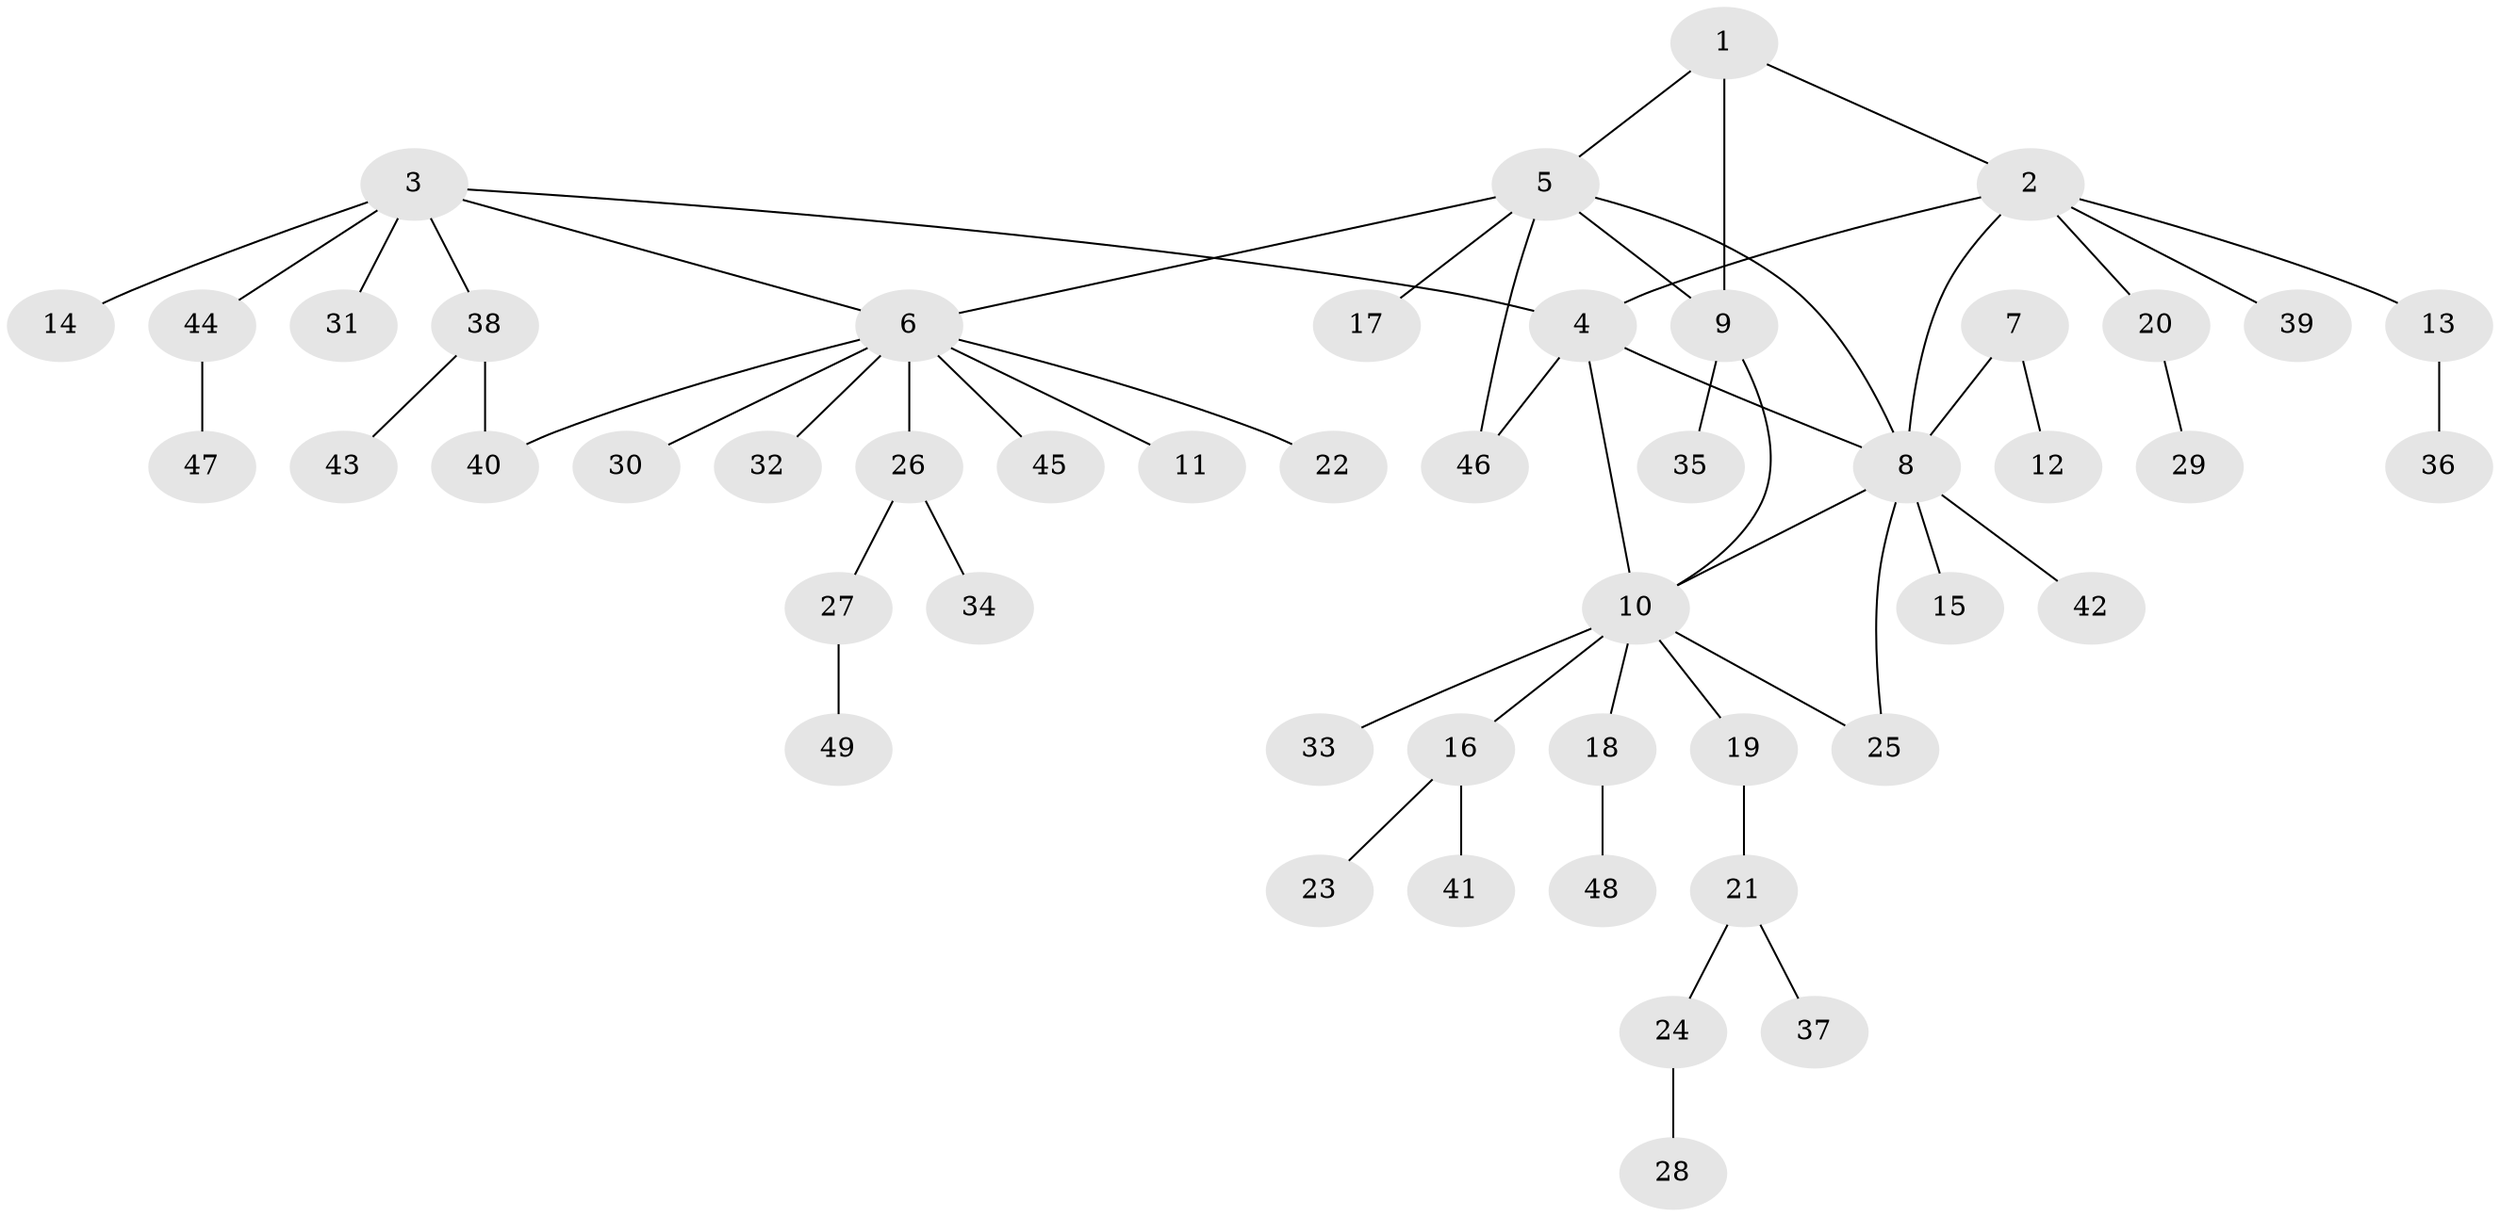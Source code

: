 // coarse degree distribution, {5: 0.08333333333333333, 8: 0.041666666666666664, 7: 0.041666666666666664, 1: 0.625, 3: 0.08333333333333333, 6: 0.041666666666666664, 2: 0.08333333333333333}
// Generated by graph-tools (version 1.1) at 2025/19/03/04/25 18:19:31]
// undirected, 49 vertices, 57 edges
graph export_dot {
graph [start="1"]
  node [color=gray90,style=filled];
  1;
  2;
  3;
  4;
  5;
  6;
  7;
  8;
  9;
  10;
  11;
  12;
  13;
  14;
  15;
  16;
  17;
  18;
  19;
  20;
  21;
  22;
  23;
  24;
  25;
  26;
  27;
  28;
  29;
  30;
  31;
  32;
  33;
  34;
  35;
  36;
  37;
  38;
  39;
  40;
  41;
  42;
  43;
  44;
  45;
  46;
  47;
  48;
  49;
  1 -- 2;
  1 -- 5;
  1 -- 9;
  2 -- 4;
  2 -- 8;
  2 -- 13;
  2 -- 20;
  2 -- 39;
  3 -- 4;
  3 -- 6;
  3 -- 14;
  3 -- 31;
  3 -- 38;
  3 -- 44;
  4 -- 8;
  4 -- 10;
  4 -- 46;
  5 -- 6;
  5 -- 8;
  5 -- 9;
  5 -- 17;
  5 -- 46;
  6 -- 11;
  6 -- 22;
  6 -- 26;
  6 -- 30;
  6 -- 32;
  6 -- 40;
  6 -- 45;
  7 -- 8;
  7 -- 12;
  8 -- 10;
  8 -- 15;
  8 -- 25;
  8 -- 42;
  9 -- 10;
  9 -- 35;
  10 -- 16;
  10 -- 18;
  10 -- 19;
  10 -- 25;
  10 -- 33;
  13 -- 36;
  16 -- 23;
  16 -- 41;
  18 -- 48;
  19 -- 21;
  20 -- 29;
  21 -- 24;
  21 -- 37;
  24 -- 28;
  26 -- 27;
  26 -- 34;
  27 -- 49;
  38 -- 40;
  38 -- 43;
  44 -- 47;
}

